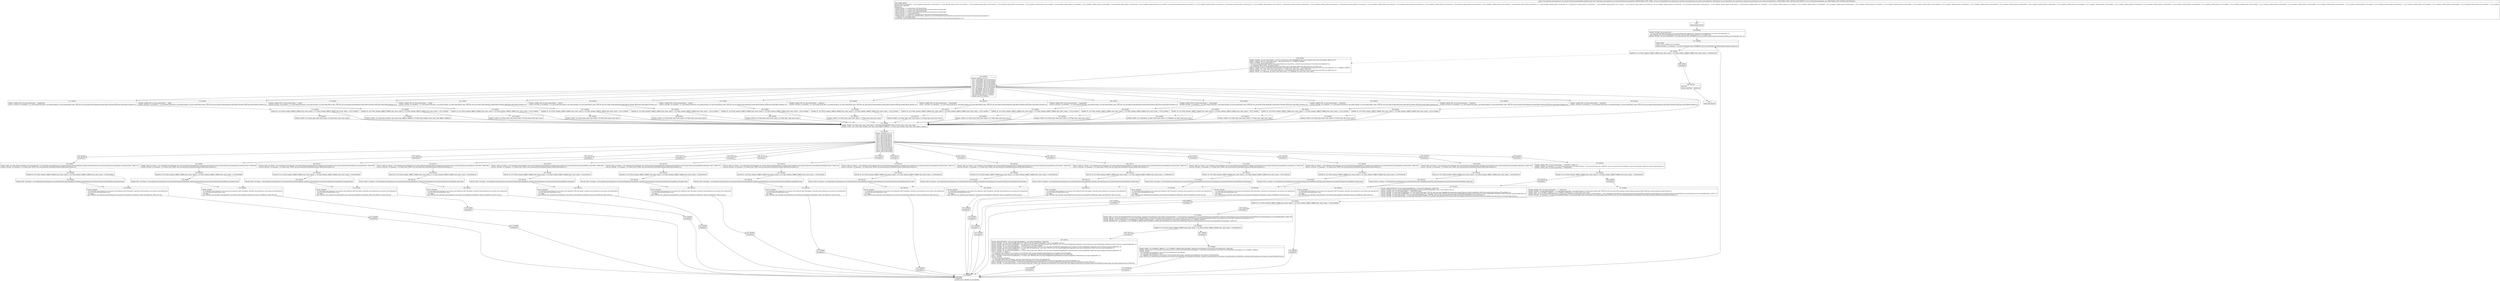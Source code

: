 digraph "CFG forandroidx.constraintlayout.core.motion.MotionConstrainedPoint.addValues(Ljava\/util\/HashMap;I)V" {
Node_164 [shape=record,label="{164\:\ ?|MTH_ENTER_BLOCK\l}"];
Node_166 [shape=record,label="{166\:\ 0x0000|0x0000: INVOKE  (r0 I:java.util.Set) = \l  (r9 I:java.util.HashMap A[D('splines' java.util.HashMap\<java.lang.String, androidx.constraintlayout.core.motion.utils.SplineSet\>)])\l type: VIRTUAL call: java.util.HashMap.keySet():java.util.Set A[MD:():java.util.Set\<K\> (c)] (LINE:229)\l0x0004: INVOKE  (r0 I:java.util.Iterator) = (r0 I:java.util.Set) type: INTERFACE call: java.util.Set.iterator():java.util.Iterator A[MD:():java.util.Iterator\<E\> (c)]\l}"];
Node_167 [shape=record,label="{167\:\ 0x0008|LOOP_START\lLOOP:0: B:167:0x0008\-\>B:310:0x0008\l|0x0008: INVOKE  (r1 I:boolean) = (r0 I:java.util.Iterator) type: INTERFACE call: java.util.Iterator.hasNext():boolean A[MD:():boolean (c)]\l}"];
Node_168 [shape=record,label="{168\:\ 0x000c|0x000c: IF  (r1 I:??[int, boolean, OBJECT, ARRAY, byte, short, char]) == (0 ??[int, boolean, OBJECT, ARRAY, byte, short, char])  \-\> B:290:0x01eb \l}"];
Node_169 [shape=record,label="{169\:\ 0x000e|0x000e: INVOKE  (r1 I:java.lang.Object) = (r0 I:java.util.Iterator) type: INTERFACE call: java.util.Iterator.next():java.lang.Object A[MD:():E (c)]\l0x0012: CHECK_CAST (r1 I:java.lang.String) = (java.lang.String) (r1 I:??[OBJECT, ARRAY]) \l0x0014: INVOKE  (r2 I:java.lang.Object) = \l  (r9 I:java.util.HashMap A[D('splines' java.util.HashMap\<java.lang.String, androidx.constraintlayout.core.motion.utils.SplineSet\>)])\l  (r1 I:java.lang.Object A[D('s' java.lang.String)])\l type: VIRTUAL call: java.util.HashMap.get(java.lang.Object):java.lang.Object A[MD:(java.lang.Object):V (c)] (LINE:230)\l0x0018: CHECK_CAST (r2 I:androidx.constraintlayout.core.motion.utils.SplineSet) = (androidx.constraintlayout.core.motion.utils.SplineSet) (r2 I:??[OBJECT, ARRAY]) \l0x001a: CONST  (r3 I:??[int, float, short, byte, char]) = (\-1 ??[int, float, short, byte, char])  (LINE:234)\l0x001b: INVOKE  (r4 I:int) = (r1 I:java.lang.String A[D('s' java.lang.String)]) type: VIRTUAL call: java.lang.String.hashCode():int A[MD:():int (c)]\l0x001f: CONST  (r5 I:??[boolean, int, float, short, byte, char]) = (1 ??[boolean, int, float, short, byte, char]) \l}"];
Node_170 [shape=record,label="{170\:\ 0x0020|0x0020: SWITCH  (r4 I:??)\l case \-1249320806: goto B:208:0x00a5\l case \-1249320805: goto B:205:0x009b\l case \-1249320804: goto B:202:0x0091\l case \-1225497657: goto B:199:0x0086\l case \-1225497656: goto B:196:0x007b\l case \-1225497655: goto B:193:0x0070\l case \-1001078227: goto B:190:0x0066\l case \-987906986: goto B:187:0x005c\l case \-987906985: goto B:184:0x0052\l case \-908189618: goto B:181:0x0047\l case \-908189617: goto B:178:0x003b\l case 92909918: goto B:175:0x0030\l case 803192288: goto B:172:0x0025\l default: goto B:211:0x00ae \l}"];
Node_172 [shape=record,label="{172\:\ 0x0025|0x0025: CONST_STR  (r4 I:java.lang.String) =  \"pathRotate\" \l0x0027: INVOKE  (r4 I:boolean) = (r1 I:java.lang.String A[D('s' java.lang.String)]), (r4 I:java.lang.Object) type: VIRTUAL call: java.lang.String.equals(java.lang.Object):boolean A[MD:(java.lang.Object):boolean (c)]\l}"];
Node_173 [shape=record,label="{173\:\ 0x002b|0x002b: IF  (r4 I:??[int, boolean, OBJECT, ARRAY, byte, short, char]) == (0 ??[int, boolean, OBJECT, ARRAY, byte, short, char])  \-\> B:211:0x00ae \l}"];
Node_174 [shape=record,label="{174\:\ 0x002d|0x002d: CONST  (r3 I:??[int, float, short, byte, char]) = (6 ??[int, float, short, byte, char]) \l}"];
Node_175 [shape=record,label="{175\:\ 0x0030|0x0030: CONST_STR  (r4 I:java.lang.String) =  \"alpha\" \l0x0032: INVOKE  (r4 I:boolean) = (r1 I:java.lang.String A[D('s' java.lang.String)]), (r4 I:java.lang.Object) type: VIRTUAL call: java.lang.String.equals(java.lang.Object):boolean A[MD:(java.lang.Object):boolean (c)]\l}"];
Node_176 [shape=record,label="{176\:\ 0x0036|0x0036: IF  (r4 I:??[int, boolean, OBJECT, ARRAY, byte, short, char]) == (0 ??[int, boolean, OBJECT, ARRAY, byte, short, char])  \-\> B:211:0x00ae \l}"];
Node_177 [shape=record,label="{177\:\ 0x0038|0x0038: CONST  (r3 I:??[int, float, boolean, short, byte, char, OBJECT, ARRAY]) = (0 ??[int, float, boolean, short, byte, char, OBJECT, ARRAY]) \l}"];
Node_178 [shape=record,label="{178\:\ 0x003b|0x003b: CONST_STR  (r4 I:java.lang.String) =  \"scaleY\" \l0x003d: INVOKE  (r4 I:boolean) = (r1 I:java.lang.String A[D('s' java.lang.String)]), (r4 I:java.lang.Object) type: VIRTUAL call: java.lang.String.equals(java.lang.Object):boolean A[MD:(java.lang.Object):boolean (c)]\l}"];
Node_179 [shape=record,label="{179\:\ 0x0041|0x0041: IF  (r4 I:??[int, boolean, OBJECT, ARRAY, byte, short, char]) == (0 ??[int, boolean, OBJECT, ARRAY, byte, short, char])  \-\> B:211:0x00ae \l}"];
Node_180 [shape=record,label="{180\:\ 0x0043|0x0043: CONST  (r3 I:??[int, float, short, byte, char]) = (9 ??[int, float, short, byte, char]) \l}"];
Node_181 [shape=record,label="{181\:\ 0x0047|0x0047: CONST_STR  (r4 I:java.lang.String) =  \"scaleX\" \l0x0049: INVOKE  (r4 I:boolean) = (r1 I:java.lang.String A[D('s' java.lang.String)]), (r4 I:java.lang.Object) type: VIRTUAL call: java.lang.String.equals(java.lang.Object):boolean A[MD:(java.lang.Object):boolean (c)]\l}"];
Node_182 [shape=record,label="{182\:\ 0x004d|0x004d: IF  (r4 I:??[int, boolean, OBJECT, ARRAY, byte, short, char]) == (0 ??[int, boolean, OBJECT, ARRAY, byte, short, char])  \-\> B:211:0x00ae \l}"];
Node_183 [shape=record,label="{183\:\ 0x004f|0x004f: CONST  (r3 I:??[int, float, short, byte, char]) = (8 ??[int, float, short, byte, char]) \l}"];
Node_184 [shape=record,label="{184\:\ 0x0052|0x0052: CONST_STR  (r4 I:java.lang.String) =  \"pivotY\" \l0x0054: INVOKE  (r4 I:boolean) = (r1 I:java.lang.String A[D('s' java.lang.String)]), (r4 I:java.lang.Object) type: VIRTUAL call: java.lang.String.equals(java.lang.Object):boolean A[MD:(java.lang.Object):boolean (c)]\l}"];
Node_185 [shape=record,label="{185\:\ 0x0058|0x0058: IF  (r4 I:??[int, boolean, OBJECT, ARRAY, byte, short, char]) == (0 ??[int, boolean, OBJECT, ARRAY, byte, short, char])  \-\> B:211:0x00ae \l}"];
Node_186 [shape=record,label="{186\:\ 0x005a|0x005a: CONST  (r3 I:??[int, float, short, byte, char]) = (5 ??[int, float, short, byte, char]) \l}"];
Node_187 [shape=record,label="{187\:\ 0x005c|0x005c: CONST_STR  (r4 I:java.lang.String) =  \"pivotX\" \l0x005e: INVOKE  (r4 I:boolean) = (r1 I:java.lang.String A[D('s' java.lang.String)]), (r4 I:java.lang.Object) type: VIRTUAL call: java.lang.String.equals(java.lang.Object):boolean A[MD:(java.lang.Object):boolean (c)]\l}"];
Node_188 [shape=record,label="{188\:\ 0x0062|0x0062: IF  (r4 I:??[int, boolean, OBJECT, ARRAY, byte, short, char]) == (0 ??[int, boolean, OBJECT, ARRAY, byte, short, char])  \-\> B:211:0x00ae \l}"];
Node_189 [shape=record,label="{189\:\ 0x0064|0x0064: CONST  (r3 I:??[int, float, short, byte, char]) = (4 ??[int, float, short, byte, char]) \l}"];
Node_190 [shape=record,label="{190\:\ 0x0066|0x0066: CONST_STR  (r4 I:java.lang.String) =  \"progress\" \l0x0068: INVOKE  (r4 I:boolean) = (r1 I:java.lang.String A[D('s' java.lang.String)]), (r4 I:java.lang.Object) type: VIRTUAL call: java.lang.String.equals(java.lang.Object):boolean A[MD:(java.lang.Object):boolean (c)]\l}"];
Node_191 [shape=record,label="{191\:\ 0x006c|0x006c: IF  (r4 I:??[int, boolean, OBJECT, ARRAY, byte, short, char]) == (0 ??[int, boolean, OBJECT, ARRAY, byte, short, char])  \-\> B:211:0x00ae \l}"];
Node_192 [shape=record,label="{192\:\ 0x006e|0x006e: CONST  (r3 I:??[int, float, short, byte, char]) = (7 ??[int, float, short, byte, char]) \l}"];
Node_193 [shape=record,label="{193\:\ 0x0070|0x0070: CONST_STR  (r4 I:java.lang.String) =  \"translationZ\" \l0x0072: INVOKE  (r4 I:boolean) = (r1 I:java.lang.String A[D('s' java.lang.String)]), (r4 I:java.lang.Object) type: VIRTUAL call: java.lang.String.equals(java.lang.Object):boolean A[MD:(java.lang.Object):boolean (c)]\l}"];
Node_194 [shape=record,label="{194\:\ 0x0076|0x0076: IF  (r4 I:??[int, boolean, OBJECT, ARRAY, byte, short, char]) == (0 ??[int, boolean, OBJECT, ARRAY, byte, short, char])  \-\> B:211:0x00ae \l}"];
Node_195 [shape=record,label="{195\:\ 0x0078|0x0078: CONST  (r3 I:??[int, float, short, byte, char]) = (12 ??[int, float, short, byte, char]) \l}"];
Node_196 [shape=record,label="{196\:\ 0x007b|0x007b: CONST_STR  (r4 I:java.lang.String) =  \"translationY\" \l0x007d: INVOKE  (r4 I:boolean) = (r1 I:java.lang.String A[D('s' java.lang.String)]), (r4 I:java.lang.Object) type: VIRTUAL call: java.lang.String.equals(java.lang.Object):boolean A[MD:(java.lang.Object):boolean (c)]\l}"];
Node_197 [shape=record,label="{197\:\ 0x0081|0x0081: IF  (r4 I:??[int, boolean, OBJECT, ARRAY, byte, short, char]) == (0 ??[int, boolean, OBJECT, ARRAY, byte, short, char])  \-\> B:211:0x00ae \l}"];
Node_198 [shape=record,label="{198\:\ 0x0083|0x0083: CONST  (r3 I:??[int, float, short, byte, char]) = (11 ??[int, float, short, byte, char]) \l}"];
Node_199 [shape=record,label="{199\:\ 0x0086|0x0086: CONST_STR  (r4 I:java.lang.String) =  \"translationX\" \l0x0088: INVOKE  (r4 I:boolean) = (r1 I:java.lang.String A[D('s' java.lang.String)]), (r4 I:java.lang.Object) type: VIRTUAL call: java.lang.String.equals(java.lang.Object):boolean A[MD:(java.lang.Object):boolean (c)]\l}"];
Node_200 [shape=record,label="{200\:\ 0x008c|0x008c: IF  (r4 I:??[int, boolean, OBJECT, ARRAY, byte, short, char]) == (0 ??[int, boolean, OBJECT, ARRAY, byte, short, char])  \-\> B:211:0x00ae \l}"];
Node_201 [shape=record,label="{201\:\ 0x008e|0x008e: CONST  (r3 I:??[int, float, short, byte, char]) = (10 ??[int, float, short, byte, char]) \l}"];
Node_202 [shape=record,label="{202\:\ 0x0091|0x0091: CONST_STR  (r4 I:java.lang.String) =  \"rotationZ\" \l0x0093: INVOKE  (r4 I:boolean) = (r1 I:java.lang.String A[D('s' java.lang.String)]), (r4 I:java.lang.Object) type: VIRTUAL call: java.lang.String.equals(java.lang.Object):boolean A[MD:(java.lang.Object):boolean (c)]\l}"];
Node_203 [shape=record,label="{203\:\ 0x0097|0x0097: IF  (r4 I:??[int, boolean, OBJECT, ARRAY, byte, short, char]) == (0 ??[int, boolean, OBJECT, ARRAY, byte, short, char])  \-\> B:211:0x00ae \l}"];
Node_204 [shape=record,label="{204\:\ 0x0099|0x0099: CONST  (r3 I:??[boolean, int, float, short, byte, char]) = (1 ??[boolean, int, float, short, byte, char]) \l}"];
Node_205 [shape=record,label="{205\:\ 0x009b|0x009b: CONST_STR  (r4 I:java.lang.String) =  \"rotationY\" \l0x009d: INVOKE  (r4 I:boolean) = (r1 I:java.lang.String A[D('s' java.lang.String)]), (r4 I:java.lang.Object) type: VIRTUAL call: java.lang.String.equals(java.lang.Object):boolean A[MD:(java.lang.Object):boolean (c)]\l}"];
Node_206 [shape=record,label="{206\:\ 0x00a1|0x00a1: IF  (r4 I:??[int, boolean, OBJECT, ARRAY, byte, short, char]) == (0 ??[int, boolean, OBJECT, ARRAY, byte, short, char])  \-\> B:211:0x00ae \l}"];
Node_207 [shape=record,label="{207\:\ 0x00a3|0x00a3: CONST  (r3 I:??[int, float, short, byte, char]) = (3 ??[int, float, short, byte, char]) \l}"];
Node_208 [shape=record,label="{208\:\ 0x00a5|0x00a5: CONST_STR  (r4 I:java.lang.String) =  \"rotationX\" \l0x00a7: INVOKE  (r4 I:boolean) = (r1 I:java.lang.String A[D('s' java.lang.String)]), (r4 I:java.lang.Object) type: VIRTUAL call: java.lang.String.equals(java.lang.Object):boolean A[MD:(java.lang.Object):boolean (c)]\l}"];
Node_209 [shape=record,label="{209\:\ 0x00ab|0x00ab: IF  (r4 I:??[int, boolean, OBJECT, ARRAY, byte, short, char]) == (0 ??[int, boolean, OBJECT, ARRAY, byte, short, char])  \-\> B:211:0x00ae \l}"];
Node_210 [shape=record,label="{210\:\ 0x00ad|0x00ad: CONST  (r3 I:??[int, float, short, byte, char]) = (2 ??[int, float, short, byte, char]) \l}"];
Node_211 [shape=record,label="{211\:\ 0x00ae|0x00ae: CONST  (r4 I:??[int, float, short, byte, char]) = (1065353216(0x3f800000, float:1.0) ??[int, float, short, byte, char]) \l0x00b0: CONST  (r6 I:??[int, float, boolean, short, byte, char, OBJECT, ARRAY]) = (0 ??[int, float, boolean, short, byte, char, OBJECT, ARRAY]) \l}"];
Node_212 [shape=record,label="{212\:\ 0x00b1|0x00b1: SWITCH  (r3 I:??)\l case 0: goto B:303:0x019f\l case 1: goto B:302:0x0190\l case 2: goto B:301:0x0181\l case 3: goto B:300:0x0172\l case 4: goto B:299:0x0162\l case 5: goto B:298:0x0152\l case 6: goto B:297:0x0142\l case 7: goto B:296:0x0132\l case 8: goto B:295:0x0122\l case 9: goto B:294:0x0112\l case 10: goto B:293:0x0102\l case 11: goto B:292:0x00f2\l case 12: goto B:291:0x00e2\l default: goto B:309:0x00b4 \l}"];
Node_291 [shape=record,label="{291\:\ 0x00e2|SYNTHETIC\l}"];
Node_220 [shape=record,label="{220\:\ 0x00e2|0x00e2: IGET  (r3 I:float A[D('customName' java.lang.String)]) = (r8 I:androidx.constraintlayout.core.motion.MotionConstrainedPoint) androidx.constraintlayout.core.motion.MotionConstrainedPoint.translationZ float  (LINE:272)\l0x00e4: INVOKE  (r3 I:boolean) = (r3 I:float) type: STATIC call: java.lang.Float.isNaN(float):boolean A[MD:(float):boolean (c)]\l}"];
Node_221 [shape=record,label="{221\:\ 0x00e8|0x00e8: IF  (r3 I:??[int, boolean, OBJECT, ARRAY, byte, short, char]) == (0 ??[int, boolean, OBJECT, ARRAY, byte, short, char])  \-\> B:223:0x00eb \l}"];
Node_223 [shape=record,label="{223\:\ 0x00eb|0x00eb: IGET  (r6 I:float) = (r8 I:androidx.constraintlayout.core.motion.MotionConstrainedPoint) androidx.constraintlayout.core.motion.MotionConstrainedPoint.translationZ float \l}"];
Node_224 [shape=record,label="{224\:\ 0x00ed|0x00ed: INVOKE  \l  (r2 I:androidx.constraintlayout.core.motion.utils.SplineSet A[D('ViewSpline' androidx.constraintlayout.core.motion.utils.SplineSet)])\l  (r10 I:int A[D('mFramePosition' int)])\l  (r6 I:float)\l type: VIRTUAL call: androidx.constraintlayout.core.motion.utils.SplineSet.setPoint(int, float):void A[MD:(int, float):void (m)]\l}"];
Node_311 [shape=record,label="{311\:\ 0x0008|SYNTHETIC\l}"];
Node_310 [shape=record,label="{310\:\ 0x0008|LOOP_END\lSYNTHETIC\lLOOP:0: B:167:0x0008\-\>B:310:0x0008\l}"];
Node_292 [shape=record,label="{292\:\ 0x00f2|SYNTHETIC\l}"];
Node_225 [shape=record,label="{225\:\ 0x00f2|0x00f2: IGET  (r3 I:float) = (r8 I:androidx.constraintlayout.core.motion.MotionConstrainedPoint) androidx.constraintlayout.core.motion.MotionConstrainedPoint.translationY float  (LINE:269)\l0x00f4: INVOKE  (r3 I:boolean) = (r3 I:float) type: STATIC call: java.lang.Float.isNaN(float):boolean A[MD:(float):boolean (c)]\l}"];
Node_226 [shape=record,label="{226\:\ 0x00f8|0x00f8: IF  (r3 I:??[int, boolean, OBJECT, ARRAY, byte, short, char]) == (0 ??[int, boolean, OBJECT, ARRAY, byte, short, char])  \-\> B:228:0x00fb \l}"];
Node_228 [shape=record,label="{228\:\ 0x00fb|0x00fb: IGET  (r6 I:float) = (r8 I:androidx.constraintlayout.core.motion.MotionConstrainedPoint) androidx.constraintlayout.core.motion.MotionConstrainedPoint.translationY float \l}"];
Node_229 [shape=record,label="{229\:\ 0x00fd|0x00fd: INVOKE  \l  (r2 I:androidx.constraintlayout.core.motion.utils.SplineSet A[D('ViewSpline' androidx.constraintlayout.core.motion.utils.SplineSet)])\l  (r10 I:int A[D('mFramePosition' int)])\l  (r6 I:float)\l type: VIRTUAL call: androidx.constraintlayout.core.motion.utils.SplineSet.setPoint(int, float):void A[MD:(int, float):void (m)]\l}"];
Node_312 [shape=record,label="{312\:\ 0x0008|SYNTHETIC\l}"];
Node_293 [shape=record,label="{293\:\ 0x0102|SYNTHETIC\l}"];
Node_230 [shape=record,label="{230\:\ 0x0102|0x0102: IGET  (r3 I:float) = (r8 I:androidx.constraintlayout.core.motion.MotionConstrainedPoint) androidx.constraintlayout.core.motion.MotionConstrainedPoint.translationX float  (LINE:266)\l0x0104: INVOKE  (r3 I:boolean) = (r3 I:float) type: STATIC call: java.lang.Float.isNaN(float):boolean A[MD:(float):boolean (c)]\l}"];
Node_231 [shape=record,label="{231\:\ 0x0108|0x0108: IF  (r3 I:??[int, boolean, OBJECT, ARRAY, byte, short, char]) == (0 ??[int, boolean, OBJECT, ARRAY, byte, short, char])  \-\> B:233:0x010b \l}"];
Node_233 [shape=record,label="{233\:\ 0x010b|0x010b: IGET  (r6 I:float) = (r8 I:androidx.constraintlayout.core.motion.MotionConstrainedPoint) androidx.constraintlayout.core.motion.MotionConstrainedPoint.translationX float \l}"];
Node_234 [shape=record,label="{234\:\ 0x010d|0x010d: INVOKE  \l  (r2 I:androidx.constraintlayout.core.motion.utils.SplineSet A[D('ViewSpline' androidx.constraintlayout.core.motion.utils.SplineSet)])\l  (r10 I:int A[D('mFramePosition' int)])\l  (r6 I:float)\l type: VIRTUAL call: androidx.constraintlayout.core.motion.utils.SplineSet.setPoint(int, float):void A[MD:(int, float):void (m)]\l}"];
Node_313 [shape=record,label="{313\:\ 0x0008|SYNTHETIC\l}"];
Node_294 [shape=record,label="{294\:\ 0x0112|SYNTHETIC\l}"];
Node_235 [shape=record,label="{235\:\ 0x0112|0x0112: IGET  (r3 I:float) = (r8 I:androidx.constraintlayout.core.motion.MotionConstrainedPoint) androidx.constraintlayout.core.motion.MotionConstrainedPoint.scaleY float  (LINE:263)\l0x0114: INVOKE  (r3 I:boolean) = (r3 I:float) type: STATIC call: java.lang.Float.isNaN(float):boolean A[MD:(float):boolean (c)]\l}"];
Node_236 [shape=record,label="{236\:\ 0x0118|0x0118: IF  (r3 I:??[int, boolean, OBJECT, ARRAY, byte, short, char]) == (0 ??[int, boolean, OBJECT, ARRAY, byte, short, char])  \-\> B:238:0x011b \l}"];
Node_238 [shape=record,label="{238\:\ 0x011b|0x011b: IGET  (r4 I:float) = (r8 I:androidx.constraintlayout.core.motion.MotionConstrainedPoint) androidx.constraintlayout.core.motion.MotionConstrainedPoint.scaleY float \l}"];
Node_239 [shape=record,label="{239\:\ 0x011d|0x011d: INVOKE  \l  (r2 I:androidx.constraintlayout.core.motion.utils.SplineSet A[D('ViewSpline' androidx.constraintlayout.core.motion.utils.SplineSet)])\l  (r10 I:int A[D('mFramePosition' int)])\l  (r4 I:float)\l type: VIRTUAL call: androidx.constraintlayout.core.motion.utils.SplineSet.setPoint(int, float):void A[MD:(int, float):void (m)]\l}"];
Node_314 [shape=record,label="{314\:\ 0x0008|SYNTHETIC\l}"];
Node_295 [shape=record,label="{295\:\ 0x0122|SYNTHETIC\l}"];
Node_240 [shape=record,label="{240\:\ 0x0122|0x0122: IGET  (r3 I:float) = (r8 I:androidx.constraintlayout.core.motion.MotionConstrainedPoint) androidx.constraintlayout.core.motion.MotionConstrainedPoint.scaleX float  (LINE:260)\l0x0124: INVOKE  (r3 I:boolean) = (r3 I:float) type: STATIC call: java.lang.Float.isNaN(float):boolean A[MD:(float):boolean (c)]\l}"];
Node_241 [shape=record,label="{241\:\ 0x0128|0x0128: IF  (r3 I:??[int, boolean, OBJECT, ARRAY, byte, short, char]) == (0 ??[int, boolean, OBJECT, ARRAY, byte, short, char])  \-\> B:243:0x012b \l}"];
Node_243 [shape=record,label="{243\:\ 0x012b|0x012b: IGET  (r4 I:float) = (r8 I:androidx.constraintlayout.core.motion.MotionConstrainedPoint) androidx.constraintlayout.core.motion.MotionConstrainedPoint.scaleX float \l}"];
Node_244 [shape=record,label="{244\:\ 0x012d|0x012d: INVOKE  \l  (r2 I:androidx.constraintlayout.core.motion.utils.SplineSet A[D('ViewSpline' androidx.constraintlayout.core.motion.utils.SplineSet)])\l  (r10 I:int A[D('mFramePosition' int)])\l  (r4 I:float)\l type: VIRTUAL call: androidx.constraintlayout.core.motion.utils.SplineSet.setPoint(int, float):void A[MD:(int, float):void (m)]\l}"];
Node_315 [shape=record,label="{315\:\ 0x0008|SYNTHETIC\l}"];
Node_296 [shape=record,label="{296\:\ 0x0132|SYNTHETIC\l}"];
Node_245 [shape=record,label="{245\:\ 0x0132|0x0132: IGET  (r3 I:float) = (r8 I:androidx.constraintlayout.core.motion.MotionConstrainedPoint) androidx.constraintlayout.core.motion.MotionConstrainedPoint.mProgress float  (LINE:257)\l0x0134: INVOKE  (r3 I:boolean) = (r3 I:float) type: STATIC call: java.lang.Float.isNaN(float):boolean A[MD:(float):boolean (c)]\l}"];
Node_246 [shape=record,label="{246\:\ 0x0138|0x0138: IF  (r3 I:??[int, boolean, OBJECT, ARRAY, byte, short, char]) == (0 ??[int, boolean, OBJECT, ARRAY, byte, short, char])  \-\> B:248:0x013b \l}"];
Node_248 [shape=record,label="{248\:\ 0x013b|0x013b: IGET  (r6 I:float) = (r8 I:androidx.constraintlayout.core.motion.MotionConstrainedPoint) androidx.constraintlayout.core.motion.MotionConstrainedPoint.mProgress float \l}"];
Node_249 [shape=record,label="{249\:\ 0x013d|0x013d: INVOKE  \l  (r2 I:androidx.constraintlayout.core.motion.utils.SplineSet A[D('ViewSpline' androidx.constraintlayout.core.motion.utils.SplineSet)])\l  (r10 I:int A[D('mFramePosition' int)])\l  (r6 I:float)\l type: VIRTUAL call: androidx.constraintlayout.core.motion.utils.SplineSet.setPoint(int, float):void A[MD:(int, float):void (m)]\l}"];
Node_316 [shape=record,label="{316\:\ 0x0008|SYNTHETIC\l}"];
Node_297 [shape=record,label="{297\:\ 0x0142|SYNTHETIC\l}"];
Node_250 [shape=record,label="{250\:\ 0x0142|0x0142: IGET  (r3 I:float) = (r8 I:androidx.constraintlayout.core.motion.MotionConstrainedPoint) androidx.constraintlayout.core.motion.MotionConstrainedPoint.mPathRotate float  (LINE:254)\l0x0144: INVOKE  (r3 I:boolean) = (r3 I:float) type: STATIC call: java.lang.Float.isNaN(float):boolean A[MD:(float):boolean (c)]\l}"];
Node_251 [shape=record,label="{251\:\ 0x0148|0x0148: IF  (r3 I:??[int, boolean, OBJECT, ARRAY, byte, short, char]) == (0 ??[int, boolean, OBJECT, ARRAY, byte, short, char])  \-\> B:253:0x014b \l}"];
Node_253 [shape=record,label="{253\:\ 0x014b|0x014b: IGET  (r6 I:float) = (r8 I:androidx.constraintlayout.core.motion.MotionConstrainedPoint) androidx.constraintlayout.core.motion.MotionConstrainedPoint.mPathRotate float \l}"];
Node_254 [shape=record,label="{254\:\ 0x014d|0x014d: INVOKE  \l  (r2 I:androidx.constraintlayout.core.motion.utils.SplineSet A[D('ViewSpline' androidx.constraintlayout.core.motion.utils.SplineSet)])\l  (r10 I:int A[D('mFramePosition' int)])\l  (r6 I:float)\l type: VIRTUAL call: androidx.constraintlayout.core.motion.utils.SplineSet.setPoint(int, float):void A[MD:(int, float):void (m)]\l}"];
Node_317 [shape=record,label="{317\:\ 0x0008|SYNTHETIC\l}"];
Node_298 [shape=record,label="{298\:\ 0x0152|SYNTHETIC\l}"];
Node_255 [shape=record,label="{255\:\ 0x0152|0x0152: IGET  (r3 I:float) = (r8 I:androidx.constraintlayout.core.motion.MotionConstrainedPoint) androidx.constraintlayout.core.motion.MotionConstrainedPoint.mPivotY float  (LINE:251)\l0x0154: INVOKE  (r3 I:boolean) = (r3 I:float) type: STATIC call: java.lang.Float.isNaN(float):boolean A[MD:(float):boolean (c)]\l}"];
Node_256 [shape=record,label="{256\:\ 0x0158|0x0158: IF  (r3 I:??[int, boolean, OBJECT, ARRAY, byte, short, char]) == (0 ??[int, boolean, OBJECT, ARRAY, byte, short, char])  \-\> B:258:0x015b \l}"];
Node_258 [shape=record,label="{258\:\ 0x015b|0x015b: IGET  (r6 I:float) = (r8 I:androidx.constraintlayout.core.motion.MotionConstrainedPoint) androidx.constraintlayout.core.motion.MotionConstrainedPoint.mPivotY float \l}"];
Node_259 [shape=record,label="{259\:\ 0x015d|0x015d: INVOKE  \l  (r2 I:androidx.constraintlayout.core.motion.utils.SplineSet A[D('ViewSpline' androidx.constraintlayout.core.motion.utils.SplineSet)])\l  (r10 I:int A[D('mFramePosition' int)])\l  (r6 I:float)\l type: VIRTUAL call: androidx.constraintlayout.core.motion.utils.SplineSet.setPoint(int, float):void A[MD:(int, float):void (m)]\l}"];
Node_318 [shape=record,label="{318\:\ 0x0008|SYNTHETIC\l}"];
Node_299 [shape=record,label="{299\:\ 0x0162|SYNTHETIC\l}"];
Node_260 [shape=record,label="{260\:\ 0x0162|0x0162: IGET  (r3 I:float) = (r8 I:androidx.constraintlayout.core.motion.MotionConstrainedPoint) androidx.constraintlayout.core.motion.MotionConstrainedPoint.mPivotX float  (LINE:248)\l0x0164: INVOKE  (r3 I:boolean) = (r3 I:float) type: STATIC call: java.lang.Float.isNaN(float):boolean A[MD:(float):boolean (c)]\l}"];
Node_261 [shape=record,label="{261\:\ 0x0168|0x0168: IF  (r3 I:??[int, boolean, OBJECT, ARRAY, byte, short, char]) == (0 ??[int, boolean, OBJECT, ARRAY, byte, short, char])  \-\> B:263:0x016b \l}"];
Node_263 [shape=record,label="{263\:\ 0x016b|0x016b: IGET  (r6 I:float) = (r8 I:androidx.constraintlayout.core.motion.MotionConstrainedPoint) androidx.constraintlayout.core.motion.MotionConstrainedPoint.mPivotX float \l}"];
Node_264 [shape=record,label="{264\:\ 0x016d|0x016d: INVOKE  \l  (r2 I:androidx.constraintlayout.core.motion.utils.SplineSet A[D('ViewSpline' androidx.constraintlayout.core.motion.utils.SplineSet)])\l  (r10 I:int A[D('mFramePosition' int)])\l  (r6 I:float)\l type: VIRTUAL call: androidx.constraintlayout.core.motion.utils.SplineSet.setPoint(int, float):void A[MD:(int, float):void (m)]\l}"];
Node_319 [shape=record,label="{319\:\ 0x0008|SYNTHETIC\l}"];
Node_300 [shape=record,label="{300\:\ 0x0172|SYNTHETIC\l}"];
Node_265 [shape=record,label="{265\:\ 0x0172|0x0172: IGET  (r3 I:float) = (r8 I:androidx.constraintlayout.core.motion.MotionConstrainedPoint) androidx.constraintlayout.core.motion.MotionConstrainedPoint.rotationY float  (LINE:245)\l0x0174: INVOKE  (r3 I:boolean) = (r3 I:float) type: STATIC call: java.lang.Float.isNaN(float):boolean A[MD:(float):boolean (c)]\l}"];
Node_266 [shape=record,label="{266\:\ 0x0178|0x0178: IF  (r3 I:??[int, boolean, OBJECT, ARRAY, byte, short, char]) == (0 ??[int, boolean, OBJECT, ARRAY, byte, short, char])  \-\> B:268:0x017b \l}"];
Node_268 [shape=record,label="{268\:\ 0x017b|0x017b: IGET  (r6 I:float) = (r8 I:androidx.constraintlayout.core.motion.MotionConstrainedPoint) androidx.constraintlayout.core.motion.MotionConstrainedPoint.rotationY float \l}"];
Node_269 [shape=record,label="{269\:\ 0x017d|0x017d: INVOKE  \l  (r2 I:androidx.constraintlayout.core.motion.utils.SplineSet A[D('ViewSpline' androidx.constraintlayout.core.motion.utils.SplineSet)])\l  (r10 I:int A[D('mFramePosition' int)])\l  (r6 I:float)\l type: VIRTUAL call: androidx.constraintlayout.core.motion.utils.SplineSet.setPoint(int, float):void A[MD:(int, float):void (m)]\l}"];
Node_320 [shape=record,label="{320\:\ 0x0008|SYNTHETIC\l}"];
Node_301 [shape=record,label="{301\:\ 0x0181|SYNTHETIC\l}"];
Node_270 [shape=record,label="{270\:\ 0x0181|0x0181: IGET  (r3 I:float) = (r8 I:androidx.constraintlayout.core.motion.MotionConstrainedPoint) androidx.constraintlayout.core.motion.MotionConstrainedPoint.rotationX float  (LINE:242)\l0x0183: INVOKE  (r3 I:boolean) = (r3 I:float) type: STATIC call: java.lang.Float.isNaN(float):boolean A[MD:(float):boolean (c)]\l}"];
Node_271 [shape=record,label="{271\:\ 0x0187|0x0187: IF  (r3 I:??[int, boolean, OBJECT, ARRAY, byte, short, char]) == (0 ??[int, boolean, OBJECT, ARRAY, byte, short, char])  \-\> B:273:0x018a \l}"];
Node_273 [shape=record,label="{273\:\ 0x018a|0x018a: IGET  (r6 I:float) = (r8 I:androidx.constraintlayout.core.motion.MotionConstrainedPoint) androidx.constraintlayout.core.motion.MotionConstrainedPoint.rotationX float \l}"];
Node_274 [shape=record,label="{274\:\ 0x018c|0x018c: INVOKE  \l  (r2 I:androidx.constraintlayout.core.motion.utils.SplineSet A[D('ViewSpline' androidx.constraintlayout.core.motion.utils.SplineSet)])\l  (r10 I:int A[D('mFramePosition' int)])\l  (r6 I:float)\l type: VIRTUAL call: androidx.constraintlayout.core.motion.utils.SplineSet.setPoint(int, float):void A[MD:(int, float):void (m)]\l}"];
Node_321 [shape=record,label="{321\:\ 0x0008|SYNTHETIC\l}"];
Node_302 [shape=record,label="{302\:\ 0x0190|SYNTHETIC\l}"];
Node_275 [shape=record,label="{275\:\ 0x0190|0x0190: IGET  (r3 I:float) = (r8 I:androidx.constraintlayout.core.motion.MotionConstrainedPoint) androidx.constraintlayout.core.motion.MotionConstrainedPoint.rotation float  (LINE:239)\l0x0192: INVOKE  (r3 I:boolean) = (r3 I:float) type: STATIC call: java.lang.Float.isNaN(float):boolean A[MD:(float):boolean (c)]\l}"];
Node_276 [shape=record,label="{276\:\ 0x0196|0x0196: IF  (r3 I:??[int, boolean, OBJECT, ARRAY, byte, short, char]) == (0 ??[int, boolean, OBJECT, ARRAY, byte, short, char])  \-\> B:278:0x0199 \l}"];
Node_278 [shape=record,label="{278\:\ 0x0199|0x0199: IGET  (r6 I:float) = (r8 I:androidx.constraintlayout.core.motion.MotionConstrainedPoint) androidx.constraintlayout.core.motion.MotionConstrainedPoint.rotation float \l}"];
Node_279 [shape=record,label="{279\:\ 0x019b|0x019b: INVOKE  \l  (r2 I:androidx.constraintlayout.core.motion.utils.SplineSet A[D('ViewSpline' androidx.constraintlayout.core.motion.utils.SplineSet)])\l  (r10 I:int A[D('mFramePosition' int)])\l  (r6 I:float)\l type: VIRTUAL call: androidx.constraintlayout.core.motion.utils.SplineSet.setPoint(int, float):void A[MD:(int, float):void (m)]\l}"];
Node_322 [shape=record,label="{322\:\ 0x0008|SYNTHETIC\l}"];
Node_303 [shape=record,label="{303\:\ 0x019f|SYNTHETIC\l}"];
Node_280 [shape=record,label="{280\:\ 0x019f|0x019f: IGET  (r3 I:float) = (r8 I:androidx.constraintlayout.core.motion.MotionConstrainedPoint) androidx.constraintlayout.core.motion.MotionConstrainedPoint.alpha float  (LINE:236)\l0x01a1: INVOKE  (r3 I:boolean) = (r3 I:float) type: STATIC call: java.lang.Float.isNaN(float):boolean A[MD:(float):boolean (c)]\l}"];
Node_281 [shape=record,label="{281\:\ 0x01a5|0x01a5: IF  (r3 I:??[int, boolean, OBJECT, ARRAY, byte, short, char]) == (0 ??[int, boolean, OBJECT, ARRAY, byte, short, char])  \-\> B:283:0x01a8 \l}"];
Node_283 [shape=record,label="{283\:\ 0x01a8|0x01a8: IGET  (r4 I:float) = (r8 I:androidx.constraintlayout.core.motion.MotionConstrainedPoint) androidx.constraintlayout.core.motion.MotionConstrainedPoint.alpha float \l}"];
Node_284 [shape=record,label="{284\:\ 0x01aa|0x01aa: INVOKE  \l  (r2 I:androidx.constraintlayout.core.motion.utils.SplineSet A[D('ViewSpline' androidx.constraintlayout.core.motion.utils.SplineSet)])\l  (r10 I:int A[D('mFramePosition' int)])\l  (r4 I:float)\l type: VIRTUAL call: androidx.constraintlayout.core.motion.utils.SplineSet.setPoint(int, float):void A[MD:(int, float):void (m)]\l}"];
Node_323 [shape=record,label="{323\:\ 0x0008|SYNTHETIC\l}"];
Node_309 [shape=record,label="{309\:\ 0x00b4|SYNTHETIC\l}"];
Node_213 [shape=record,label="{213\:\ 0x00b4|0x00b4: CONST_STR  (r3 I:java.lang.String) =  \"CUSTOM\"  (LINE:275)\l0x00b6: INVOKE  (r3 I:boolean) = (r1 I:java.lang.String A[D('s' java.lang.String)]), (r3 I:java.lang.String) type: VIRTUAL call: java.lang.String.startsWith(java.lang.String):boolean A[MD:(java.lang.String):boolean (c)]\l0x00ba: CONST_STR  (r4 I:java.lang.String) =  \"MotionPaths\" \l}"];
Node_214 [shape=record,label="{214\:\ 0x00bc|0x00bc: IF  (r3 I:??[int, boolean, OBJECT, ARRAY, byte, short, char]) == (0 ??[int, boolean, OBJECT, ARRAY, byte, short, char])  \-\> B:304:0x01d5 \l}"];
Node_304 [shape=record,label="{304\:\ 0x01d5|SYNTHETIC\l}"];
Node_287 [shape=record,label="{287\:\ 0x01d5|0x01d5: NEW_INSTANCE  (r3 I:java.lang.StringBuilder) =  java.lang.StringBuilder  (LINE:290)\l0x01d7: INVOKE  (r3 I:java.lang.StringBuilder) type: DIRECT call: java.lang.StringBuilder.\<init\>():void A[MD:():void (c)]\l0x01da: CONST_STR  (r5 I:java.lang.String) =  \"UNKNOWN spline \" \l0x01dc: INVOKE  (r3 I:java.lang.StringBuilder), (r5 I:java.lang.String) type: VIRTUAL call: java.lang.StringBuilder.append(java.lang.String):java.lang.StringBuilder A[MD:(java.lang.String):java.lang.StringBuilder (c)]\l0x01df: INVOKE  (r3 I:java.lang.StringBuilder), (r1 I:java.lang.String A[D('s' java.lang.String)]) type: VIRTUAL call: java.lang.StringBuilder.append(java.lang.String):java.lang.StringBuilder A[MD:(java.lang.String):java.lang.StringBuilder (c)]\l0x01e2: INVOKE  (r3 I:java.lang.String) = (r3 I:java.lang.StringBuilder) type: VIRTUAL call: java.lang.StringBuilder.toString():java.lang.String A[MD:():java.lang.String (c)]\l0x01e6: INVOKE  (r4 I:java.lang.String), (r3 I:java.lang.String) type: STATIC call: androidx.constraintlayout.core.motion.utils.Utils.loge(java.lang.String, java.lang.String):void A[MD:(java.lang.String, java.lang.String):void (m)]\l}"];
Node_324 [shape=record,label="{324\:\ 0x0008|SYNTHETIC\l}"];
Node_308 [shape=record,label="{308\:\ 0x00be|SYNTHETIC\l}"];
Node_215 [shape=record,label="{215\:\ 0x00be|0x00be: CONST_STR  (r3 I:java.lang.String) =  \",\"  (LINE:276)\l0x00c0: INVOKE  (r3 I:java.lang.String[]) = (r1 I:java.lang.String A[D('s' java.lang.String)]), (r3 I:java.lang.String) type: VIRTUAL call: java.lang.String.split(java.lang.String):java.lang.String[] A[MD:(java.lang.String):java.lang.String[] (c)]\l0x00c4: AGET  (r3 I:??[OBJECT, ARRAY]) = (r3 I:??[OBJECT, ARRAY][]), (r5 I:??[int, short, byte, char]) \l0x00c6: IGET  (r5 I:java.util.LinkedHashMap\<java.lang.String, androidx.constraintlayout.core.motion.CustomVariable\>) = (r8 I:androidx.constraintlayout.core.motion.MotionConstrainedPoint) androidx.constraintlayout.core.motion.MotionConstrainedPoint.mCustomVariable java.util.LinkedHashMap  (LINE:277)\l0x00c8: INVOKE  (r5 I:boolean) = (r5 I:java.util.LinkedHashMap), (r3 I:java.lang.Object A[D('customName' java.lang.String)]) type: VIRTUAL call: java.util.LinkedHashMap.containsKey(java.lang.Object):boolean A[MD:(java.lang.Object):boolean (c)]\l}"];
Node_216 [shape=record,label="{216\:\ 0x00cc|0x00cc: IF  (r5 I:??[int, boolean, OBJECT, ARRAY, byte, short, char]) == (0 ??[int, boolean, OBJECT, ARRAY, byte, short, char])  \-\> B:325:0x0008 \l}"];
Node_305 [shape=record,label="{305\:\ 0x00ce|SYNTHETIC\l}"];
Node_217 [shape=record,label="{217\:\ 0x00ce|0x00ce: IGET  (r5 I:java.util.LinkedHashMap\<java.lang.String, androidx.constraintlayout.core.motion.CustomVariable\>) = (r8 I:androidx.constraintlayout.core.motion.MotionConstrainedPoint) androidx.constraintlayout.core.motion.MotionConstrainedPoint.mCustomVariable java.util.LinkedHashMap  (LINE:278)\l0x00d0: INVOKE  (r5 I:java.lang.Object) = (r5 I:java.util.LinkedHashMap), (r3 I:java.lang.Object A[D('customName' java.lang.String)]) type: VIRTUAL call: java.util.LinkedHashMap.get(java.lang.Object):java.lang.Object A[MD:(java.lang.Object):V (c)]\l0x00d4: CHECK_CAST (r5 I:androidx.constraintlayout.core.motion.CustomVariable) = (androidx.constraintlayout.core.motion.CustomVariable) (r5 I:??[OBJECT, ARRAY]) \l0x00d6: INSTANCE_OF  (r6 I:boolean) = (r2 I:??[OBJECT, ARRAY] A[D('ViewSpline' androidx.constraintlayout.core.motion.utils.SplineSet)]) androidx.constraintlayout.core.motion.utils.SplineSet$CustomSpline  (LINE:279)\l}"];
Node_218 [shape=record,label="{218\:\ 0x00d8|0x00d8: IF  (r6 I:??[int, boolean, OBJECT, ARRAY, byte, short, char]) == (0 ??[int, boolean, OBJECT, ARRAY, byte, short, char])  \-\> B:306:0x01ae \l}"];
Node_306 [shape=record,label="{306\:\ 0x01ae|SYNTHETIC\l}"];
Node_285 [shape=record,label="{285\:\ 0x01ae|0x01ae: NEW_INSTANCE  (r6 I:java.lang.StringBuilder) =  java.lang.StringBuilder  (LINE:282)\l0x01b0: INVOKE  (r6 I:java.lang.StringBuilder) type: DIRECT call: java.lang.StringBuilder.\<init\>():void A[MD:():void (c)]\l0x01b3: INVOKE  (r6 I:java.lang.StringBuilder), (r1 I:java.lang.String A[D('s' java.lang.String)]) type: VIRTUAL call: java.lang.StringBuilder.append(java.lang.String):java.lang.StringBuilder A[MD:(java.lang.String):java.lang.StringBuilder (c)]\l0x01b6: CONST_STR  (r7 I:java.lang.String) =  \" ViewSpline not a CustomSet frame = \" \l0x01b8: INVOKE  (r6 I:java.lang.StringBuilder), (r7 I:java.lang.String) type: VIRTUAL call: java.lang.StringBuilder.append(java.lang.String):java.lang.StringBuilder A[MD:(java.lang.String):java.lang.StringBuilder (c)]\l0x01bb: INVOKE  (r6 I:java.lang.StringBuilder), (r10 I:int A[D('mFramePosition' int)]) type: VIRTUAL call: java.lang.StringBuilder.append(int):java.lang.StringBuilder A[MD:(int):java.lang.StringBuilder (c)]\l0x01be: CONST_STR  (r7 I:java.lang.String) =  \", value\" \l0x01c0: INVOKE  (r6 I:java.lang.StringBuilder), (r7 I:java.lang.String) type: VIRTUAL call: java.lang.StringBuilder.append(java.lang.String):java.lang.StringBuilder A[MD:(java.lang.String):java.lang.StringBuilder (c)]\l0x01c3: INVOKE  (r7 I:float) = \l  (r5 I:androidx.constraintlayout.core.motion.CustomVariable A[D('custom' androidx.constraintlayout.core.motion.CustomVariable)])\l type: VIRTUAL call: androidx.constraintlayout.core.motion.CustomVariable.getValueToInterpolate():float A[MD:():float (m)] (LINE:283)\l0x01c7: INVOKE  (r6 I:java.lang.StringBuilder), (r7 I:float) type: VIRTUAL call: java.lang.StringBuilder.append(float):java.lang.StringBuilder A[MD:(float):java.lang.StringBuilder (c)]\l0x01ca: INVOKE  \l  (r6 I:java.lang.StringBuilder)\l  (r2 I:java.lang.Object A[D('ViewSpline' androidx.constraintlayout.core.motion.utils.SplineSet)])\l type: VIRTUAL call: java.lang.StringBuilder.append(java.lang.Object):java.lang.StringBuilder A[MD:(java.lang.Object):java.lang.StringBuilder (c)]\l0x01cd: INVOKE  (r6 I:java.lang.String) = (r6 I:java.lang.StringBuilder) type: VIRTUAL call: java.lang.StringBuilder.toString():java.lang.String A[MD:():java.lang.String (c)]\l0x01d1: INVOKE  (r4 I:java.lang.String), (r6 I:java.lang.String) type: STATIC call: androidx.constraintlayout.core.motion.utils.Utils.loge(java.lang.String, java.lang.String):void A[MD:(java.lang.String, java.lang.String):void (m)] (LINE:282)\l}"];
Node_326 [shape=record,label="{326\:\ 0x0008|SYNTHETIC\l}"];
Node_307 [shape=record,label="{307\:\ 0x00da|SYNTHETIC\l}"];
Node_219 [shape=record,label="{219\:\ 0x00da|0x00da: MOVE  (r4 I:??[OBJECT, ARRAY]) = (r2 I:??[OBJECT, ARRAY] A[D('ViewSpline' androidx.constraintlayout.core.motion.utils.SplineSet)])  (LINE:280)\l0x00db: CHECK_CAST (r4 I:androidx.constraintlayout.core.motion.utils.SplineSet$CustomSpline) = (androidx.constraintlayout.core.motion.utils.SplineSet$CustomSpline) (r4 I:??[OBJECT, ARRAY]) \l0x00dd: INVOKE  \l  (r4 I:androidx.constraintlayout.core.motion.utils.SplineSet$CustomSpline)\l  (r10 I:int A[D('mFramePosition' int)])\l  (r5 I:androidx.constraintlayout.core.motion.CustomVariable A[D('custom' androidx.constraintlayout.core.motion.CustomVariable)])\l type: VIRTUAL call: androidx.constraintlayout.core.motion.utils.SplineSet.CustomSpline.setPoint(int, androidx.constraintlayout.core.motion.CustomVariable):void A[MD:(int, androidx.constraintlayout.core.motion.CustomVariable):void (m)]\l}"];
Node_327 [shape=record,label="{327\:\ 0x0008|SYNTHETIC\l}"];
Node_325 [shape=record,label="{325\:\ 0x0008|SYNTHETIC\l}"];
Node_290 [shape=record,label="{290\:\ 0x01eb|SYNTHETIC\l}"];
Node_289 [shape=record,label="{289\:\ 0x01eb|RETURN\l|0x01eb: RETURN    (LINE:295)\l}"];
Node_165 [shape=record,label="{165\:\ ?|MTH_EXIT_BLOCK\l}"];
MethodNode[shape=record,label="{public void androidx.constraintlayout.core.motion.MotionConstrainedPoint.addValues((r8 'this' I:androidx.constraintlayout.core.motion.MotionConstrainedPoint A[IMMUTABLE_TYPE, THIS]), (r9 I:java.util.HashMap\<java.lang.String, androidx.constraintlayout.core.motion.utils.SplineSet\> A[D('splines' java.util.HashMap\<java.lang.String, androidx.constraintlayout.core.motion.utils.SplineSet\>), IMMUTABLE_TYPE, METHOD_ARGUMENT]), (r10 I:int A[D('mFramePosition' int), IMMUTABLE_TYPE, METHOD_ARGUMENT]))  | USE_LINES_HINTS\lBACK_EDGE: B:219:0x00da \-\> B:167:0x0008, BACK_EDGE: B:285:0x01ae \-\> B:167:0x0008, BACK_EDGE: B:216:0x00cc \-\> B:167:0x0008, BACK_EDGE: B:287:0x01d5 \-\> B:167:0x0008, BACK_EDGE: B:224:0x00ed \-\> B:167:0x0008, CROSS_EDGE: B:221:0x00e8 \-\> B:224:0x00ed, BACK_EDGE: B:229:0x00fd \-\> B:167:0x0008, CROSS_EDGE: B:226:0x00f8 \-\> B:229:0x00fd, BACK_EDGE: B:234:0x010d \-\> B:167:0x0008, CROSS_EDGE: B:231:0x0108 \-\> B:234:0x010d, BACK_EDGE: B:239:0x011d \-\> B:167:0x0008, CROSS_EDGE: B:236:0x0118 \-\> B:239:0x011d, BACK_EDGE: B:244:0x012d \-\> B:167:0x0008, CROSS_EDGE: B:241:0x0128 \-\> B:244:0x012d, BACK_EDGE: B:249:0x013d \-\> B:167:0x0008, CROSS_EDGE: B:246:0x0138 \-\> B:249:0x013d, BACK_EDGE: B:254:0x014d \-\> B:167:0x0008, CROSS_EDGE: B:251:0x0148 \-\> B:254:0x014d, BACK_EDGE: B:259:0x015d \-\> B:167:0x0008, CROSS_EDGE: B:256:0x0158 \-\> B:259:0x015d, BACK_EDGE: B:264:0x016d \-\> B:167:0x0008, CROSS_EDGE: B:261:0x0168 \-\> B:264:0x016d, BACK_EDGE: B:269:0x017d \-\> B:167:0x0008, CROSS_EDGE: B:266:0x0178 \-\> B:269:0x017d, BACK_EDGE: B:274:0x018c \-\> B:167:0x0008, CROSS_EDGE: B:271:0x0187 \-\> B:274:0x018c, BACK_EDGE: B:279:0x019b \-\> B:167:0x0008, CROSS_EDGE: B:276:0x0196 \-\> B:279:0x019b, BACK_EDGE: B:284:0x01aa \-\> B:167:0x0008, CROSS_EDGE: B:281:0x01a5 \-\> B:284:0x01aa, CROSS_EDGE: B:173:0x002b \-\> B:211:0x00ae, CROSS_EDGE: B:177:0x0038 \-\> B:211:0x00ae, CROSS_EDGE: B:176:0x0036 \-\> B:211:0x00ae, CROSS_EDGE: B:180:0x0043 \-\> B:211:0x00ae, CROSS_EDGE: B:179:0x0041 \-\> B:211:0x00ae, CROSS_EDGE: B:183:0x004f \-\> B:211:0x00ae, CROSS_EDGE: B:182:0x004d \-\> B:211:0x00ae, CROSS_EDGE: B:186:0x005a \-\> B:211:0x00ae, CROSS_EDGE: B:185:0x0058 \-\> B:211:0x00ae, CROSS_EDGE: B:189:0x0064 \-\> B:211:0x00ae, CROSS_EDGE: B:188:0x0062 \-\> B:211:0x00ae, CROSS_EDGE: B:192:0x006e \-\> B:211:0x00ae, CROSS_EDGE: B:191:0x006c \-\> B:211:0x00ae, CROSS_EDGE: B:195:0x0078 \-\> B:211:0x00ae, CROSS_EDGE: B:194:0x0076 \-\> B:211:0x00ae, CROSS_EDGE: B:198:0x0083 \-\> B:211:0x00ae, CROSS_EDGE: B:197:0x0081 \-\> B:211:0x00ae, CROSS_EDGE: B:201:0x008e \-\> B:211:0x00ae, CROSS_EDGE: B:200:0x008c \-\> B:211:0x00ae, CROSS_EDGE: B:204:0x0099 \-\> B:211:0x00ae, CROSS_EDGE: B:203:0x0097 \-\> B:211:0x00ae, CROSS_EDGE: B:207:0x00a3 \-\> B:211:0x00ae, CROSS_EDGE: B:206:0x00a1 \-\> B:211:0x00ae, CROSS_EDGE: B:210:0x00ad \-\> B:211:0x00ae, CROSS_EDGE: B:209:0x00ab \-\> B:211:0x00ae, CROSS_EDGE: B:170:0x0020 \-\> B:211:0x00ae\lINLINE_NOT_NEEDED\lDebug Info:\l  0x00c6\-0x00e2: r3 'customName' Ljava\/lang\/String;\l  0x00d6\-0x00e2: r5 'custom' Landroidx\/constraintlayout\/core\/motion\/CustomVariable;\l  0x01ae\-0x01d4: r3 'customName' Ljava\/lang\/String;\l  0x01ae\-0x01d4: r5 'custom' Landroidx\/constraintlayout\/core\/motion\/CustomVariable;\l  0x0014\-0x01e9: r1 's' Ljava\/lang\/String;\l  0x001a\-0x01e9: r2 'ViewSpline' Landroidx\/constraintlayout\/core\/motion\/utils\/SplineSet;\l  0x0000\-0x023f: r9 'splines' Ljava\/util\/HashMap;, signature: Ljava\/util\/HashMap\<Ljava\/lang\/String;Landroidx\/constraintlayout\/core\/motion\/utils\/SplineSet;\>;\l  \-1 \-0x023f: r10 'mFramePosition' I\lSIGNATURE: (Ljava\/util\/HashMap\<Ljava\/lang\/String;Landroidx\/constraintlayout\/core\/motion\/utils\/SplineSet;\>;I)V\l}"];
MethodNode -> Node_164;Node_164 -> Node_166;
Node_166 -> Node_167;
Node_167 -> Node_168;
Node_168 -> Node_169[style=dashed];
Node_168 -> Node_290;
Node_169 -> Node_170;
Node_170 -> Node_172;
Node_170 -> Node_175;
Node_170 -> Node_178;
Node_170 -> Node_181;
Node_170 -> Node_184;
Node_170 -> Node_187;
Node_170 -> Node_190;
Node_170 -> Node_193;
Node_170 -> Node_196;
Node_170 -> Node_199;
Node_170 -> Node_202;
Node_170 -> Node_205;
Node_170 -> Node_208;
Node_170 -> Node_211;
Node_172 -> Node_173;
Node_173 -> Node_174[style=dashed];
Node_173 -> Node_211;
Node_174 -> Node_211;
Node_175 -> Node_176;
Node_176 -> Node_177[style=dashed];
Node_176 -> Node_211;
Node_177 -> Node_211;
Node_178 -> Node_179;
Node_179 -> Node_180[style=dashed];
Node_179 -> Node_211;
Node_180 -> Node_211;
Node_181 -> Node_182;
Node_182 -> Node_183[style=dashed];
Node_182 -> Node_211;
Node_183 -> Node_211;
Node_184 -> Node_185;
Node_185 -> Node_186[style=dashed];
Node_185 -> Node_211;
Node_186 -> Node_211;
Node_187 -> Node_188;
Node_188 -> Node_189[style=dashed];
Node_188 -> Node_211;
Node_189 -> Node_211;
Node_190 -> Node_191;
Node_191 -> Node_192[style=dashed];
Node_191 -> Node_211;
Node_192 -> Node_211;
Node_193 -> Node_194;
Node_194 -> Node_195[style=dashed];
Node_194 -> Node_211;
Node_195 -> Node_211;
Node_196 -> Node_197;
Node_197 -> Node_198[style=dashed];
Node_197 -> Node_211;
Node_198 -> Node_211;
Node_199 -> Node_200;
Node_200 -> Node_201[style=dashed];
Node_200 -> Node_211;
Node_201 -> Node_211;
Node_202 -> Node_203;
Node_203 -> Node_204[style=dashed];
Node_203 -> Node_211;
Node_204 -> Node_211;
Node_205 -> Node_206;
Node_206 -> Node_207[style=dashed];
Node_206 -> Node_211;
Node_207 -> Node_211;
Node_208 -> Node_209;
Node_209 -> Node_210[style=dashed];
Node_209 -> Node_211;
Node_210 -> Node_211;
Node_211 -> Node_212;
Node_212 -> Node_291;
Node_212 -> Node_292;
Node_212 -> Node_293;
Node_212 -> Node_294;
Node_212 -> Node_295;
Node_212 -> Node_296;
Node_212 -> Node_297;
Node_212 -> Node_298;
Node_212 -> Node_299;
Node_212 -> Node_300;
Node_212 -> Node_301;
Node_212 -> Node_302;
Node_212 -> Node_303;
Node_212 -> Node_309;
Node_291 -> Node_220;
Node_220 -> Node_221;
Node_221 -> Node_223;
Node_221 -> Node_224[style=dashed];
Node_223 -> Node_224;
Node_224 -> Node_311;
Node_311 -> Node_310;
Node_310 -> Node_167;
Node_292 -> Node_225;
Node_225 -> Node_226;
Node_226 -> Node_228;
Node_226 -> Node_229[style=dashed];
Node_228 -> Node_229;
Node_229 -> Node_312;
Node_312 -> Node_310;
Node_293 -> Node_230;
Node_230 -> Node_231;
Node_231 -> Node_233;
Node_231 -> Node_234[style=dashed];
Node_233 -> Node_234;
Node_234 -> Node_313;
Node_313 -> Node_310;
Node_294 -> Node_235;
Node_235 -> Node_236;
Node_236 -> Node_238;
Node_236 -> Node_239[style=dashed];
Node_238 -> Node_239;
Node_239 -> Node_314;
Node_314 -> Node_310;
Node_295 -> Node_240;
Node_240 -> Node_241;
Node_241 -> Node_243;
Node_241 -> Node_244[style=dashed];
Node_243 -> Node_244;
Node_244 -> Node_315;
Node_315 -> Node_310;
Node_296 -> Node_245;
Node_245 -> Node_246;
Node_246 -> Node_248;
Node_246 -> Node_249[style=dashed];
Node_248 -> Node_249;
Node_249 -> Node_316;
Node_316 -> Node_310;
Node_297 -> Node_250;
Node_250 -> Node_251;
Node_251 -> Node_253;
Node_251 -> Node_254[style=dashed];
Node_253 -> Node_254;
Node_254 -> Node_317;
Node_317 -> Node_310;
Node_298 -> Node_255;
Node_255 -> Node_256;
Node_256 -> Node_258;
Node_256 -> Node_259[style=dashed];
Node_258 -> Node_259;
Node_259 -> Node_318;
Node_318 -> Node_310;
Node_299 -> Node_260;
Node_260 -> Node_261;
Node_261 -> Node_263;
Node_261 -> Node_264[style=dashed];
Node_263 -> Node_264;
Node_264 -> Node_319;
Node_319 -> Node_310;
Node_300 -> Node_265;
Node_265 -> Node_266;
Node_266 -> Node_268;
Node_266 -> Node_269[style=dashed];
Node_268 -> Node_269;
Node_269 -> Node_320;
Node_320 -> Node_310;
Node_301 -> Node_270;
Node_270 -> Node_271;
Node_271 -> Node_273;
Node_271 -> Node_274[style=dashed];
Node_273 -> Node_274;
Node_274 -> Node_321;
Node_321 -> Node_310;
Node_302 -> Node_275;
Node_275 -> Node_276;
Node_276 -> Node_278;
Node_276 -> Node_279[style=dashed];
Node_278 -> Node_279;
Node_279 -> Node_322;
Node_322 -> Node_310;
Node_303 -> Node_280;
Node_280 -> Node_281;
Node_281 -> Node_283;
Node_281 -> Node_284[style=dashed];
Node_283 -> Node_284;
Node_284 -> Node_323;
Node_323 -> Node_310;
Node_309 -> Node_213;
Node_213 -> Node_214;
Node_214 -> Node_304;
Node_214 -> Node_308[style=dashed];
Node_304 -> Node_287;
Node_287 -> Node_324;
Node_324 -> Node_310;
Node_308 -> Node_215;
Node_215 -> Node_216;
Node_216 -> Node_305[style=dashed];
Node_216 -> Node_325;
Node_305 -> Node_217;
Node_217 -> Node_218;
Node_218 -> Node_306;
Node_218 -> Node_307[style=dashed];
Node_306 -> Node_285;
Node_285 -> Node_326;
Node_326 -> Node_310;
Node_307 -> Node_219;
Node_219 -> Node_327;
Node_327 -> Node_310;
Node_325 -> Node_310;
Node_290 -> Node_289;
Node_289 -> Node_165;
}


